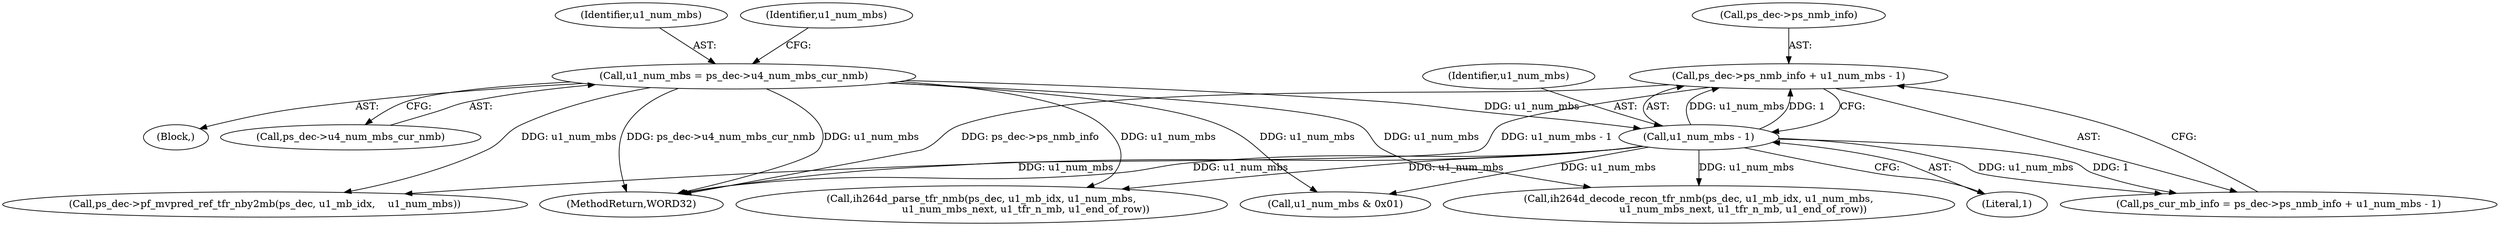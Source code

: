 digraph "0_Android_cc676ebd95247646e67907ccab150fb77a847335_0@pointer" {
"1000525" [label="(Call,ps_dec->ps_nmb_info + u1_num_mbs - 1)"];
"1000529" [label="(Call,u1_num_mbs - 1)"];
"1000515" [label="(Call,u1_num_mbs = ps_dec->u4_num_mbs_cur_nmb)"];
"1000531" [label="(Literal,1)"];
"1000514" [label="(Block,)"];
"1000517" [label="(Call,ps_dec->u4_num_mbs_cur_nmb)"];
"1000530" [label="(Identifier,u1_num_mbs)"];
"1000521" [label="(Identifier,u1_num_mbs)"];
"1000526" [label="(Call,ps_dec->ps_nmb_info)"];
"1000640" [label="(Call,u1_num_mbs & 0x01)"];
"1000523" [label="(Call,ps_cur_mb_info = ps_dec->ps_nmb_info + u1_num_mbs - 1)"];
"1000612" [label="(Call,ps_dec->pf_mvpred_ref_tfr_nby2mb(ps_dec, u1_mb_idx,    u1_num_mbs))"];
"1000659" [label="(Call,ih264d_parse_tfr_nmb(ps_dec, u1_mb_idx, u1_num_mbs,\n                            u1_num_mbs_next, u1_tfr_n_mb, u1_end_of_row))"];
"1000673" [label="(Call,ih264d_decode_recon_tfr_nmb(ps_dec, u1_mb_idx, u1_num_mbs,\n                            u1_num_mbs_next, u1_tfr_n_mb, u1_end_of_row))"];
"1000516" [label="(Identifier,u1_num_mbs)"];
"1000525" [label="(Call,ps_dec->ps_nmb_info + u1_num_mbs - 1)"];
"1000515" [label="(Call,u1_num_mbs = ps_dec->u4_num_mbs_cur_nmb)"];
"1001350" [label="(MethodReturn,WORD32)"];
"1000529" [label="(Call,u1_num_mbs - 1)"];
"1000525" -> "1000523"  [label="AST: "];
"1000525" -> "1000529"  [label="CFG: "];
"1000526" -> "1000525"  [label="AST: "];
"1000529" -> "1000525"  [label="AST: "];
"1000523" -> "1000525"  [label="CFG: "];
"1000525" -> "1001350"  [label="DDG: ps_dec->ps_nmb_info"];
"1000525" -> "1001350"  [label="DDG: u1_num_mbs - 1"];
"1000529" -> "1000525"  [label="DDG: u1_num_mbs"];
"1000529" -> "1000525"  [label="DDG: 1"];
"1000529" -> "1000531"  [label="CFG: "];
"1000530" -> "1000529"  [label="AST: "];
"1000531" -> "1000529"  [label="AST: "];
"1000529" -> "1001350"  [label="DDG: u1_num_mbs"];
"1000529" -> "1000523"  [label="DDG: u1_num_mbs"];
"1000529" -> "1000523"  [label="DDG: 1"];
"1000515" -> "1000529"  [label="DDG: u1_num_mbs"];
"1000529" -> "1000612"  [label="DDG: u1_num_mbs"];
"1000529" -> "1000640"  [label="DDG: u1_num_mbs"];
"1000529" -> "1000659"  [label="DDG: u1_num_mbs"];
"1000529" -> "1000673"  [label="DDG: u1_num_mbs"];
"1000515" -> "1000514"  [label="AST: "];
"1000515" -> "1000517"  [label="CFG: "];
"1000516" -> "1000515"  [label="AST: "];
"1000517" -> "1000515"  [label="AST: "];
"1000521" -> "1000515"  [label="CFG: "];
"1000515" -> "1001350"  [label="DDG: u1_num_mbs"];
"1000515" -> "1001350"  [label="DDG: ps_dec->u4_num_mbs_cur_nmb"];
"1000515" -> "1000612"  [label="DDG: u1_num_mbs"];
"1000515" -> "1000640"  [label="DDG: u1_num_mbs"];
"1000515" -> "1000659"  [label="DDG: u1_num_mbs"];
"1000515" -> "1000673"  [label="DDG: u1_num_mbs"];
}
